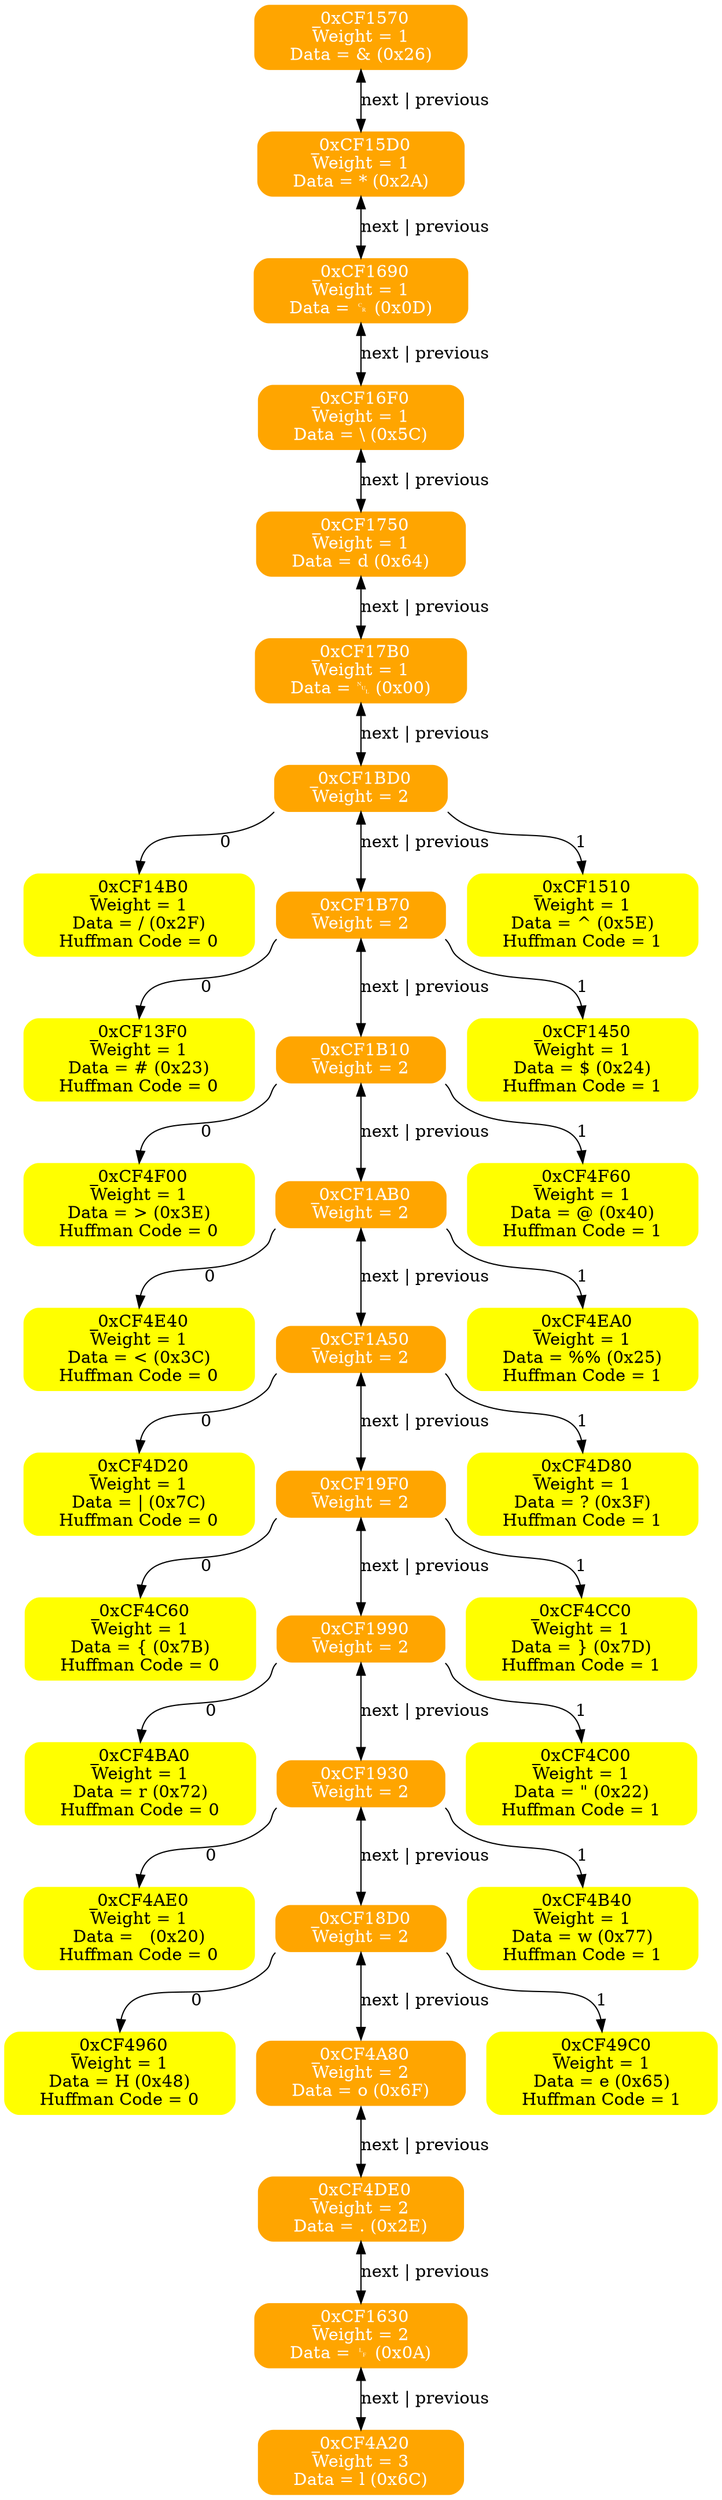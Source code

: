 digraph{
node[shape=Mrecord,style=filled,color=black,fontcolor=white];
_0xCF1570[label="<f0>|<f1>_0xCF1570\nWeight = 1\nData = \& (0x26)\n|<f2>", color=orange,fontcolor=white];
_0xCF1570:f1:s->_0xCF15D0:f1:n[label="next | previous",dir=both];
_0xCF15D0[label="<f0>|<f1>_0xCF15D0\nWeight = 1\nData = \* (0x2A)\n|<f2>", color=orange,fontcolor=white];
_0xCF15D0:f1:s->_0xCF1690:f1:n[label="next | previous",dir=both];
_0xCF1690[label="<f0>|<f1>_0xCF1690\nWeight = 1\nData = ␍ (0x0D)\n|<f2>", color=orange,fontcolor=white];
_0xCF1690:f1:s->_0xCF16F0:f1:n[label="next | previous",dir=both];
_0xCF16F0[label="<f0>|<f1>_0xCF16F0\nWeight = 1\nData = \\ (0x5C)\n|<f2>", color=orange,fontcolor=white];
_0xCF16F0:f1:s->_0xCF1750:f1:n[label="next | previous",dir=both];
_0xCF1750[label="<f0>|<f1>_0xCF1750\nWeight = 1\nData = d (0x64)\n|<f2>", color=orange,fontcolor=white];
_0xCF1750:f1:s->_0xCF17B0:f1:n[label="next | previous",dir=both];
_0xCF17B0[label="<f0>|<f1>_0xCF17B0\nWeight = 1\nData = ␀ (0x00)\n|<f2>", color=orange,fontcolor=white];
_0xCF17B0:f1:s->_0xCF1BD0:f1:n[label="next | previous",dir=both];
_0xCF1BD0[label="<f0>|<f1>_0xCF1BD0\nWeight = 2\n|<f2>", color=orange,fontcolor=white];
_0xCF1BD0:f0:sw->_0xCF14B0:f1:n[label="0"];
_0xCF14B0[label="<f0>|<f1>_0xCF14B0\nWeight = 1\nData = \/ (0x2F)\nHuffman Code = 0|<f2>", color=yellow,fontcolor=black];
_0xCF1BD0:f2:se->_0xCF1510:f1:n[label="1"];
_0xCF1510[label="<f0>|<f1>_0xCF1510\nWeight = 1\nData = \^ (0x5E)\nHuffman Code = 1|<f2>", color=yellow,fontcolor=black];
_0xCF1BD0:f1:s->_0xCF1B70:f1:n[label="next | previous",dir=both];
_0xCF1B70[label="<f0>|<f1>_0xCF1B70\nWeight = 2\n|<f2>", color=orange,fontcolor=white];
_0xCF1B70:f0:sw->_0xCF13F0:f1:n[label="0"];
_0xCF13F0[label="<f0>|<f1>_0xCF13F0\nWeight = 1\nData = \# (0x23)\nHuffman Code = 0|<f2>", color=yellow,fontcolor=black];
_0xCF1B70:f2:se->_0xCF1450:f1:n[label="1"];
_0xCF1450[label="<f0>|<f1>_0xCF1450\nWeight = 1\nData = \$ (0x24)\nHuffman Code = 1|<f2>", color=yellow,fontcolor=black];
_0xCF1B70:f1:s->_0xCF1B10:f1:n[label="next | previous",dir=both];
_0xCF1B10[label="<f0>|<f1>_0xCF1B10\nWeight = 2\n|<f2>", color=orange,fontcolor=white];
_0xCF1B10:f0:sw->_0xCF4F00:f1:n[label="0"];
_0xCF4F00[label="<f0>|<f1>_0xCF4F00\nWeight = 1\nData = \> (0x3E)\nHuffman Code = 0|<f2>", color=yellow,fontcolor=black];
_0xCF1B10:f2:se->_0xCF4F60:f1:n[label="1"];
_0xCF4F60[label="<f0>|<f1>_0xCF4F60\nWeight = 1\nData = \@ (0x40)\nHuffman Code = 1|<f2>", color=yellow,fontcolor=black];
_0xCF1B10:f1:s->_0xCF1AB0:f1:n[label="next | previous",dir=both];
_0xCF1AB0[label="<f0>|<f1>_0xCF1AB0\nWeight = 2\n|<f2>", color=orange,fontcolor=white];
_0xCF1AB0:f0:sw->_0xCF4E40:f1:n[label="0"];
_0xCF4E40[label="<f0>|<f1>_0xCF4E40\nWeight = 1\nData = \< (0x3C)\nHuffman Code = 0|<f2>", color=yellow,fontcolor=black];
_0xCF1AB0:f2:se->_0xCF4EA0:f1:n[label="1"];
_0xCF4EA0[label="<f0>|<f1>_0xCF4EA0\nWeight = 1\nData = \%% (0x25)\nHuffman Code = 1|<f2>", color=yellow,fontcolor=black];
_0xCF1AB0:f1:s->_0xCF1A50:f1:n[label="next | previous",dir=both];
_0xCF1A50[label="<f0>|<f1>_0xCF1A50\nWeight = 2\n|<f2>", color=orange,fontcolor=white];
_0xCF1A50:f0:sw->_0xCF4D20:f1:n[label="0"];
_0xCF4D20[label="<f0>|<f1>_0xCF4D20\nWeight = 1\nData = \| (0x7C)\nHuffman Code = 0|<f2>", color=yellow,fontcolor=black];
_0xCF1A50:f2:se->_0xCF4D80:f1:n[label="1"];
_0xCF4D80[label="<f0>|<f1>_0xCF4D80\nWeight = 1\nData = \? (0x3F)\nHuffman Code = 1|<f2>", color=yellow,fontcolor=black];
_0xCF1A50:f1:s->_0xCF19F0:f1:n[label="next | previous",dir=both];
_0xCF19F0[label="<f0>|<f1>_0xCF19F0\nWeight = 2\n|<f2>", color=orange,fontcolor=white];
_0xCF19F0:f0:sw->_0xCF4C60:f1:n[label="0"];
_0xCF4C60[label="<f0>|<f1>_0xCF4C60\nWeight = 1\nData = \{ (0x7B)\nHuffman Code = 0|<f2>", color=yellow,fontcolor=black];
_0xCF19F0:f2:se->_0xCF4CC0:f1:n[label="1"];
_0xCF4CC0[label="<f0>|<f1>_0xCF4CC0\nWeight = 1\nData = \} (0x7D)\nHuffman Code = 1|<f2>", color=yellow,fontcolor=black];
_0xCF19F0:f1:s->_0xCF1990:f1:n[label="next | previous",dir=both];
_0xCF1990[label="<f0>|<f1>_0xCF1990\nWeight = 2\n|<f2>", color=orange,fontcolor=white];
_0xCF1990:f0:sw->_0xCF4BA0:f1:n[label="0"];
_0xCF4BA0[label="<f0>|<f1>_0xCF4BA0\nWeight = 1\nData = r (0x72)\nHuffman Code = 0|<f2>", color=yellow,fontcolor=black];
_0xCF1990:f2:se->_0xCF4C00:f1:n[label="1"];
_0xCF4C00[label="<f0>|<f1>_0xCF4C00\nWeight = 1\nData = \" (0x22)\nHuffman Code = 1|<f2>", color=yellow,fontcolor=black];
_0xCF1990:f1:s->_0xCF1930:f1:n[label="next | previous",dir=both];
_0xCF1930[label="<f0>|<f1>_0xCF1930\nWeight = 2\n|<f2>", color=orange,fontcolor=white];
_0xCF1930:f0:sw->_0xCF4AE0:f1:n[label="0"];
_0xCF4AE0[label="<f0>|<f1>_0xCF4AE0\nWeight = 1\nData = \  (0x20)\nHuffman Code = 0|<f2>", color=yellow,fontcolor=black];
_0xCF1930:f2:se->_0xCF4B40:f1:n[label="1"];
_0xCF4B40[label="<f0>|<f1>_0xCF4B40\nWeight = 1\nData = w (0x77)\nHuffman Code = 1|<f2>", color=yellow,fontcolor=black];
_0xCF1930:f1:s->_0xCF18D0:f1:n[label="next | previous",dir=both];
_0xCF18D0[label="<f0>|<f1>_0xCF18D0\nWeight = 2\n|<f2>", color=orange,fontcolor=white];
_0xCF18D0:f0:sw->_0xCF4960:f1:n[label="0"];
_0xCF4960[label="<f0>|<f1>_0xCF4960\nWeight = 1\nData = H (0x48)\nHuffman Code = 0|<f2>", color=yellow,fontcolor=black];
_0xCF18D0:f2:se->_0xCF49C0:f1:n[label="1"];
_0xCF49C0[label="<f0>|<f1>_0xCF49C0\nWeight = 1\nData = e (0x65)\nHuffman Code = 1|<f2>", color=yellow,fontcolor=black];
_0xCF18D0:f1:s->_0xCF4A80:f1:n[label="next | previous",dir=both];
_0xCF4A80[label="<f0>|<f1>_0xCF4A80\nWeight = 2\nData = o (0x6F)\n|<f2>", color=orange,fontcolor=white];
_0xCF4A80:f1:s->_0xCF4DE0:f1:n[label="next | previous",dir=both];
_0xCF4DE0[label="<f0>|<f1>_0xCF4DE0\nWeight = 2\nData = \. (0x2E)\n|<f2>", color=orange,fontcolor=white];
_0xCF4DE0:f1:s->_0xCF1630:f1:n[label="next | previous",dir=both];
_0xCF1630[label="<f0>|<f1>_0xCF1630\nWeight = 2\nData = ␊ (0x0A)\n|<f2>", color=orange,fontcolor=white];
_0xCF1630:f1:s->_0xCF4A20:f1:n[label="next | previous",dir=both];
_0xCF4A20[label="<f0>|<f1>_0xCF4A20\nWeight = 3\nData = l (0x6C)\n|<f2>", color=orange,fontcolor=white];
}
